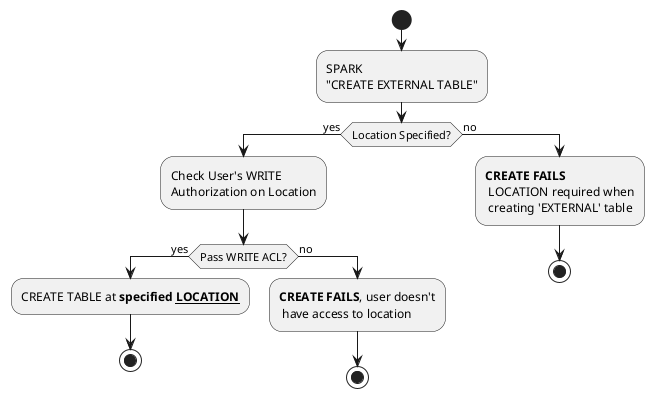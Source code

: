 @startuml
start

:SPARK
"CREATE EXTERNAL TABLE";

  if (Location Specified?) then (yes)
    :Check User's WRITE
    Authorization on Location;
    if (Pass WRITE ACL?) then (yes)
        :CREATE TABLE at **specified __LOCATION__**;
        stop
    else (no)
        :**CREATE FAILS**, user doesn't
         have access to location;
        stop
    endif
  else (no)
    :**CREATE FAILS**
     LOCATION required when
     creating 'EXTERNAL' table;
    stop
  endif

@enduml